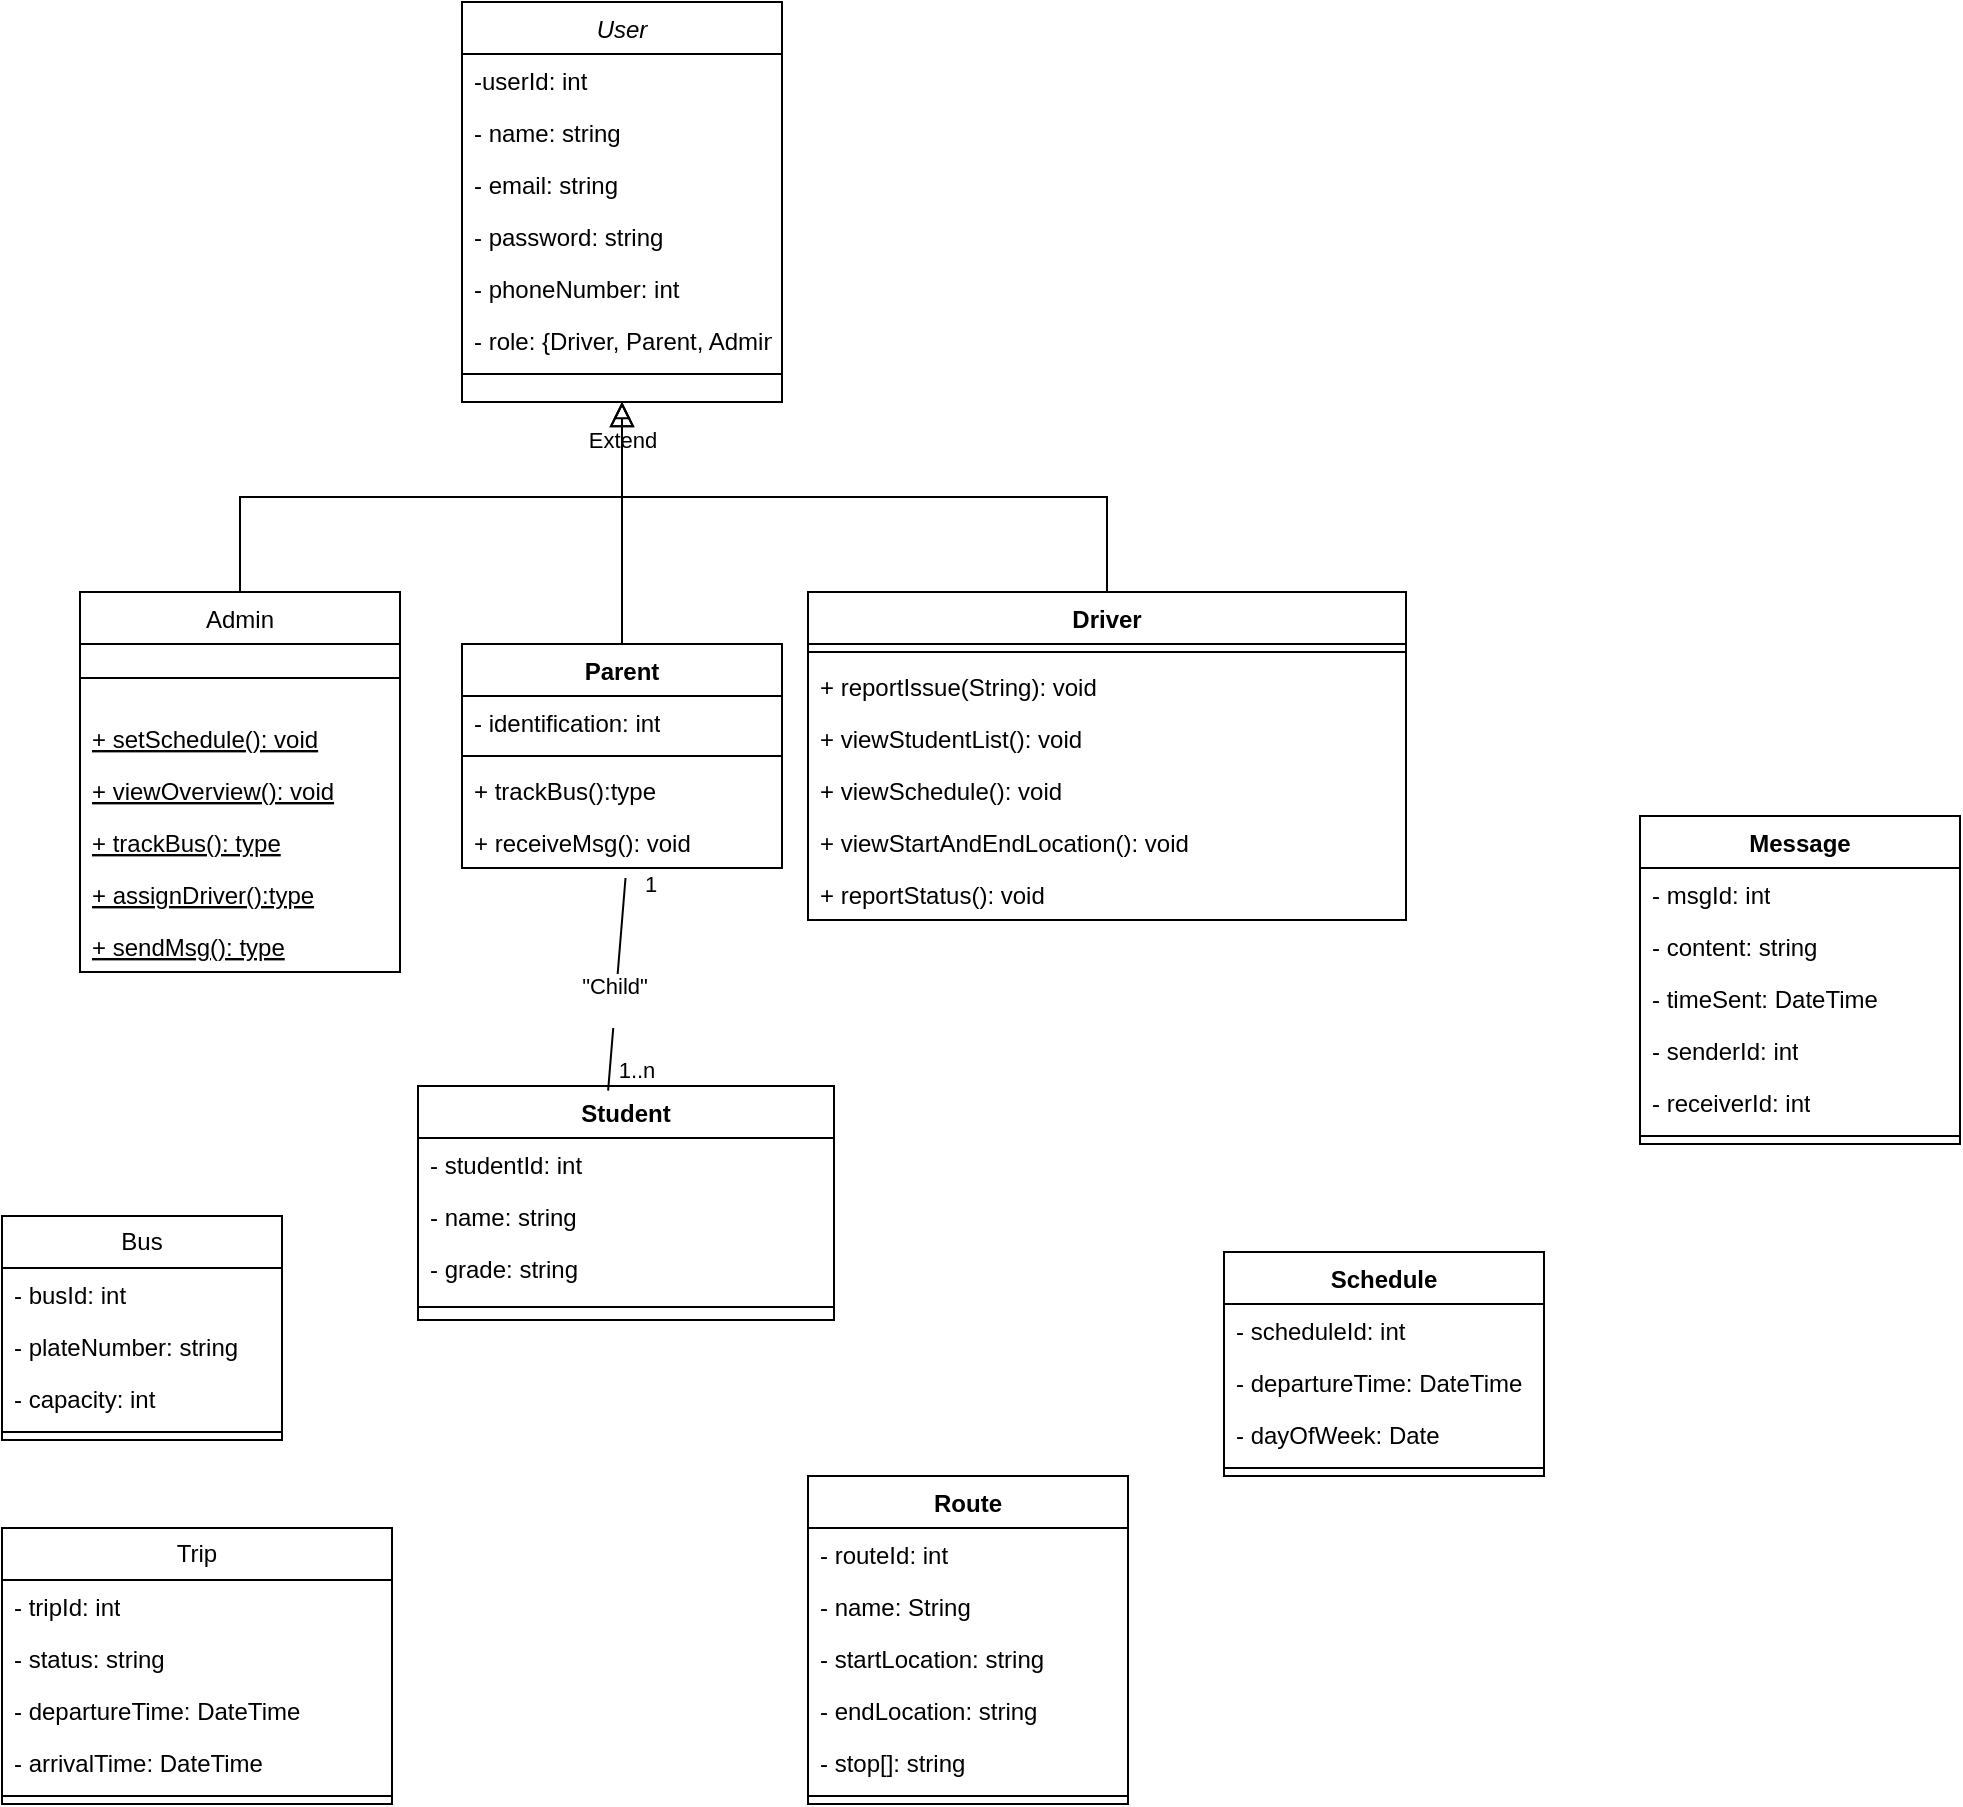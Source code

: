 <mxfile version="28.2.5">
  <diagram id="C5RBs43oDa-KdzZeNtuy" name="Page-1">
    <mxGraphModel dx="1327" dy="1696" grid="1" gridSize="13" guides="1" tooltips="1" connect="1" arrows="1" fold="1" page="0" pageScale="1" pageWidth="827" pageHeight="1169" math="0" shadow="0">
      <root>
        <mxCell id="WIyWlLk6GJQsqaUBKTNV-0" />
        <mxCell id="WIyWlLk6GJQsqaUBKTNV-1" parent="WIyWlLk6GJQsqaUBKTNV-0" />
        <mxCell id="zkfFHV4jXpPFQw0GAbJ--0" value="User" style="swimlane;fontStyle=2;align=center;verticalAlign=top;childLayout=stackLayout;horizontal=1;startSize=26;horizontalStack=0;resizeParent=1;resizeLast=0;collapsible=1;marginBottom=0;rounded=0;shadow=0;strokeWidth=1;" parent="WIyWlLk6GJQsqaUBKTNV-1" vertex="1">
          <mxGeometry x="230" y="30" width="160" height="200" as="geometry">
            <mxRectangle x="230" y="140" width="160" height="26" as="alternateBounds" />
          </mxGeometry>
        </mxCell>
        <mxCell id="zkfFHV4jXpPFQw0GAbJ--1" value="-userId: int" style="text;align=left;verticalAlign=top;spacingLeft=4;spacingRight=4;overflow=hidden;rotatable=0;points=[[0,0.5],[1,0.5]];portConstraint=eastwest;" parent="zkfFHV4jXpPFQw0GAbJ--0" vertex="1">
          <mxGeometry y="26" width="160" height="26" as="geometry" />
        </mxCell>
        <mxCell id="zkfFHV4jXpPFQw0GAbJ--2" value="- name: string" style="text;align=left;verticalAlign=top;spacingLeft=4;spacingRight=4;overflow=hidden;rotatable=0;points=[[0,0.5],[1,0.5]];portConstraint=eastwest;rounded=0;shadow=0;html=0;" parent="zkfFHV4jXpPFQw0GAbJ--0" vertex="1">
          <mxGeometry y="52" width="160" height="26" as="geometry" />
        </mxCell>
        <mxCell id="0v1Lmax2mDu-xanOgOhu-8" value="- email: string" style="text;strokeColor=none;fillColor=none;align=left;verticalAlign=top;spacingLeft=4;spacingRight=4;overflow=hidden;rotatable=0;points=[[0,0.5],[1,0.5]];portConstraint=eastwest;whiteSpace=wrap;html=1;" parent="zkfFHV4jXpPFQw0GAbJ--0" vertex="1">
          <mxGeometry y="78" width="160" height="26" as="geometry" />
        </mxCell>
        <mxCell id="0v1Lmax2mDu-xanOgOhu-9" value="- password: string" style="text;strokeColor=none;fillColor=none;align=left;verticalAlign=top;spacingLeft=4;spacingRight=4;overflow=hidden;rotatable=0;points=[[0,0.5],[1,0.5]];portConstraint=eastwest;whiteSpace=wrap;html=1;" parent="zkfFHV4jXpPFQw0GAbJ--0" vertex="1">
          <mxGeometry y="104" width="160" height="26" as="geometry" />
        </mxCell>
        <mxCell id="0v1Lmax2mDu-xanOgOhu-10" value="- phoneNumber: int" style="text;strokeColor=none;fillColor=none;align=left;verticalAlign=top;spacingLeft=4;spacingRight=4;overflow=hidden;rotatable=0;points=[[0,0.5],[1,0.5]];portConstraint=eastwest;whiteSpace=wrap;html=1;" parent="zkfFHV4jXpPFQw0GAbJ--0" vertex="1">
          <mxGeometry y="130" width="160" height="26" as="geometry" />
        </mxCell>
        <mxCell id="zkfFHV4jXpPFQw0GAbJ--3" value="- role: {Driver, Parent, Admin}" style="text;align=left;verticalAlign=top;spacingLeft=4;spacingRight=4;overflow=hidden;rotatable=0;points=[[0,0.5],[1,0.5]];portConstraint=eastwest;rounded=0;shadow=0;html=0;" parent="zkfFHV4jXpPFQw0GAbJ--0" vertex="1">
          <mxGeometry y="156" width="160" height="26" as="geometry" />
        </mxCell>
        <mxCell id="zkfFHV4jXpPFQw0GAbJ--4" value="" style="line;html=1;strokeWidth=1;align=left;verticalAlign=middle;spacingTop=-1;spacingLeft=3;spacingRight=3;rotatable=0;labelPosition=right;points=[];portConstraint=eastwest;" parent="zkfFHV4jXpPFQw0GAbJ--0" vertex="1">
          <mxGeometry y="182" width="160" height="8" as="geometry" />
        </mxCell>
        <mxCell id="zkfFHV4jXpPFQw0GAbJ--6" value="Admin" style="swimlane;fontStyle=0;align=center;verticalAlign=top;childLayout=stackLayout;horizontal=1;startSize=26;horizontalStack=0;resizeParent=1;resizeLast=0;collapsible=1;marginBottom=0;rounded=0;shadow=0;strokeWidth=1;" parent="WIyWlLk6GJQsqaUBKTNV-1" vertex="1">
          <mxGeometry x="39" y="325" width="160" height="190" as="geometry">
            <mxRectangle x="130" y="380" width="160" height="26" as="alternateBounds" />
          </mxGeometry>
        </mxCell>
        <mxCell id="zkfFHV4jXpPFQw0GAbJ--9" value="" style="line;html=1;strokeWidth=1;align=left;verticalAlign=middle;spacingTop=-1;spacingLeft=3;spacingRight=3;rotatable=0;labelPosition=right;points=[];portConstraint=eastwest;" parent="zkfFHV4jXpPFQw0GAbJ--6" vertex="1">
          <mxGeometry y="26" width="160" height="34" as="geometry" />
        </mxCell>
        <mxCell id="zkfFHV4jXpPFQw0GAbJ--10" value="+ setSchedule(): void" style="text;align=left;verticalAlign=top;spacingLeft=4;spacingRight=4;overflow=hidden;rotatable=0;points=[[0,0.5],[1,0.5]];portConstraint=eastwest;fontStyle=4" parent="zkfFHV4jXpPFQw0GAbJ--6" vertex="1">
          <mxGeometry y="60" width="160" height="26" as="geometry" />
        </mxCell>
        <mxCell id="0v1Lmax2mDu-xanOgOhu-19" value="+ viewOverview(): void" style="text;align=left;verticalAlign=top;spacingLeft=4;spacingRight=4;overflow=hidden;rotatable=0;points=[[0,0.5],[1,0.5]];portConstraint=eastwest;fontStyle=4" parent="zkfFHV4jXpPFQw0GAbJ--6" vertex="1">
          <mxGeometry y="86" width="160" height="26" as="geometry" />
        </mxCell>
        <mxCell id="0v1Lmax2mDu-xanOgOhu-20" value="+ trackBus(): type" style="text;align=left;verticalAlign=top;spacingLeft=4;spacingRight=4;overflow=hidden;rotatable=0;points=[[0,0.5],[1,0.5]];portConstraint=eastwest;fontStyle=4" parent="zkfFHV4jXpPFQw0GAbJ--6" vertex="1">
          <mxGeometry y="112" width="160" height="26" as="geometry" />
        </mxCell>
        <mxCell id="0v1Lmax2mDu-xanOgOhu-21" value="+ assignDriver():type" style="text;align=left;verticalAlign=top;spacingLeft=4;spacingRight=4;overflow=hidden;rotatable=0;points=[[0,0.5],[1,0.5]];portConstraint=eastwest;fontStyle=4" parent="zkfFHV4jXpPFQw0GAbJ--6" vertex="1">
          <mxGeometry y="138" width="160" height="26" as="geometry" />
        </mxCell>
        <mxCell id="0v1Lmax2mDu-xanOgOhu-22" value="+ sendMsg(): type" style="text;align=left;verticalAlign=top;spacingLeft=4;spacingRight=4;overflow=hidden;rotatable=0;points=[[0,0.5],[1,0.5]];portConstraint=eastwest;fontStyle=4" parent="zkfFHV4jXpPFQw0GAbJ--6" vertex="1">
          <mxGeometry y="164" width="160" height="26" as="geometry" />
        </mxCell>
        <mxCell id="zkfFHV4jXpPFQw0GAbJ--12" value="" style="endArrow=block;endSize=10;endFill=0;shadow=0;strokeWidth=1;rounded=0;curved=0;edgeStyle=elbowEdgeStyle;elbow=vertical;" parent="WIyWlLk6GJQsqaUBKTNV-1" source="zkfFHV4jXpPFQw0GAbJ--6" target="zkfFHV4jXpPFQw0GAbJ--0" edge="1">
          <mxGeometry width="160" relative="1" as="geometry">
            <mxPoint x="200" y="203" as="sourcePoint" />
            <mxPoint x="200" y="203" as="targetPoint" />
          </mxGeometry>
        </mxCell>
        <mxCell id="zkfFHV4jXpPFQw0GAbJ--16" value="" style="endArrow=block;endSize=10;endFill=0;shadow=0;strokeWidth=1;rounded=0;curved=0;edgeStyle=elbowEdgeStyle;elbow=vertical;exitX=0.5;exitY=0;exitDx=0;exitDy=0;" parent="WIyWlLk6GJQsqaUBKTNV-1" source="0v1Lmax2mDu-xanOgOhu-29" target="zkfFHV4jXpPFQw0GAbJ--0" edge="1">
          <mxGeometry width="160" relative="1" as="geometry">
            <mxPoint x="429" y="340" as="sourcePoint" />
            <mxPoint x="310" y="271" as="targetPoint" />
          </mxGeometry>
        </mxCell>
        <mxCell id="0v1Lmax2mDu-xanOgOhu-25" value="Extend" style="edgeLabel;html=1;align=center;verticalAlign=middle;resizable=0;points=[];" parent="zkfFHV4jXpPFQw0GAbJ--16" vertex="1" connectable="0">
          <mxGeometry x="0.693" relative="1" as="geometry">
            <mxPoint as="offset" />
          </mxGeometry>
        </mxCell>
        <mxCell id="0v1Lmax2mDu-xanOgOhu-29" value="Parent" style="swimlane;fontStyle=1;align=center;verticalAlign=top;childLayout=stackLayout;horizontal=1;startSize=26;horizontalStack=0;resizeParent=1;resizeParentMax=0;resizeLast=0;collapsible=1;marginBottom=0;whiteSpace=wrap;html=1;" parent="WIyWlLk6GJQsqaUBKTNV-1" vertex="1">
          <mxGeometry x="230" y="351" width="160" height="112" as="geometry" />
        </mxCell>
        <mxCell id="BbUi4a3zRIAKSdrKh5S6-75" value="- identification: int" style="text;strokeColor=none;fillColor=none;align=left;verticalAlign=top;spacingLeft=4;spacingRight=4;overflow=hidden;rotatable=0;points=[[0,0.5],[1,0.5]];portConstraint=eastwest;whiteSpace=wrap;html=1;" vertex="1" parent="0v1Lmax2mDu-xanOgOhu-29">
          <mxGeometry y="26" width="160" height="26" as="geometry" />
        </mxCell>
        <mxCell id="0v1Lmax2mDu-xanOgOhu-31" value="" style="line;strokeWidth=1;fillColor=none;align=left;verticalAlign=middle;spacingTop=-1;spacingLeft=3;spacingRight=3;rotatable=0;labelPosition=right;points=[];portConstraint=eastwest;strokeColor=inherit;" parent="0v1Lmax2mDu-xanOgOhu-29" vertex="1">
          <mxGeometry y="52" width="160" height="8" as="geometry" />
        </mxCell>
        <mxCell id="0v1Lmax2mDu-xanOgOhu-32" value="+ trackBus():type" style="text;strokeColor=none;fillColor=none;align=left;verticalAlign=top;spacingLeft=4;spacingRight=4;overflow=hidden;rotatable=0;points=[[0,0.5],[1,0.5]];portConstraint=eastwest;whiteSpace=wrap;html=1;" parent="0v1Lmax2mDu-xanOgOhu-29" vertex="1">
          <mxGeometry y="60" width="160" height="26" as="geometry" />
        </mxCell>
        <mxCell id="0v1Lmax2mDu-xanOgOhu-33" value="+ receiveMsg(): void" style="text;strokeColor=none;fillColor=none;align=left;verticalAlign=top;spacingLeft=4;spacingRight=4;overflow=hidden;rotatable=0;points=[[0,0.5],[1,0.5]];portConstraint=eastwest;whiteSpace=wrap;html=1;" parent="0v1Lmax2mDu-xanOgOhu-29" vertex="1">
          <mxGeometry y="86" width="160" height="26" as="geometry" />
        </mxCell>
        <mxCell id="0v1Lmax2mDu-xanOgOhu-34" value="Driver" style="swimlane;fontStyle=1;align=center;verticalAlign=top;childLayout=stackLayout;horizontal=1;startSize=26;horizontalStack=0;resizeParent=1;resizeParentMax=0;resizeLast=0;collapsible=1;marginBottom=0;whiteSpace=wrap;html=1;" parent="WIyWlLk6GJQsqaUBKTNV-1" vertex="1">
          <mxGeometry x="403" y="325" width="299" height="164" as="geometry" />
        </mxCell>
        <mxCell id="0v1Lmax2mDu-xanOgOhu-36" value="" style="line;strokeWidth=1;fillColor=none;align=left;verticalAlign=middle;spacingTop=-1;spacingLeft=3;spacingRight=3;rotatable=0;labelPosition=right;points=[];portConstraint=eastwest;strokeColor=inherit;" parent="0v1Lmax2mDu-xanOgOhu-34" vertex="1">
          <mxGeometry y="26" width="299" height="8" as="geometry" />
        </mxCell>
        <mxCell id="0v1Lmax2mDu-xanOgOhu-37" value="+ reportIssue(String): void" style="text;strokeColor=none;fillColor=none;align=left;verticalAlign=top;spacingLeft=4;spacingRight=4;overflow=hidden;rotatable=0;points=[[0,0.5],[1,0.5]];portConstraint=eastwest;whiteSpace=wrap;html=1;" parent="0v1Lmax2mDu-xanOgOhu-34" vertex="1">
          <mxGeometry y="34" width="299" height="26" as="geometry" />
        </mxCell>
        <mxCell id="BbUi4a3zRIAKSdrKh5S6-0" value="+ viewStudentList(): void" style="text;strokeColor=none;fillColor=none;align=left;verticalAlign=top;spacingLeft=4;spacingRight=4;overflow=hidden;rotatable=0;points=[[0,0.5],[1,0.5]];portConstraint=eastwest;whiteSpace=wrap;html=1;" vertex="1" parent="0v1Lmax2mDu-xanOgOhu-34">
          <mxGeometry y="60" width="299" height="26" as="geometry" />
        </mxCell>
        <mxCell id="BbUi4a3zRIAKSdrKh5S6-2" value="+ viewSchedule(): void" style="text;strokeColor=none;fillColor=none;align=left;verticalAlign=top;spacingLeft=4;spacingRight=4;overflow=hidden;rotatable=0;points=[[0,0.5],[1,0.5]];portConstraint=eastwest;whiteSpace=wrap;html=1;" vertex="1" parent="0v1Lmax2mDu-xanOgOhu-34">
          <mxGeometry y="86" width="299" height="26" as="geometry" />
        </mxCell>
        <mxCell id="BbUi4a3zRIAKSdrKh5S6-3" value="+ viewStartAndEndLocation(): void" style="text;strokeColor=none;fillColor=none;align=left;verticalAlign=top;spacingLeft=4;spacingRight=4;overflow=hidden;rotatable=0;points=[[0,0.5],[1,0.5]];portConstraint=eastwest;whiteSpace=wrap;html=1;" vertex="1" parent="0v1Lmax2mDu-xanOgOhu-34">
          <mxGeometry y="112" width="299" height="26" as="geometry" />
        </mxCell>
        <mxCell id="BbUi4a3zRIAKSdrKh5S6-1" value="+ reportStatus(): void" style="text;strokeColor=none;fillColor=none;align=left;verticalAlign=top;spacingLeft=4;spacingRight=4;overflow=hidden;rotatable=0;points=[[0,0.5],[1,0.5]];portConstraint=eastwest;whiteSpace=wrap;html=1;" vertex="1" parent="0v1Lmax2mDu-xanOgOhu-34">
          <mxGeometry y="138" width="299" height="26" as="geometry" />
        </mxCell>
        <mxCell id="0v1Lmax2mDu-xanOgOhu-46" value="" style="endArrow=block;endFill=0;html=1;rounded=0;exitX=0.5;exitY=0;exitDx=0;exitDy=0;entryX=0.5;entryY=1;entryDx=0;entryDy=0;edgeStyle=orthogonalEdgeStyle;" parent="WIyWlLk6GJQsqaUBKTNV-1" source="0v1Lmax2mDu-xanOgOhu-34" target="zkfFHV4jXpPFQw0GAbJ--0" edge="1">
          <mxGeometry width="160" relative="1" as="geometry">
            <mxPoint x="364" y="494" as="sourcePoint" />
            <mxPoint x="524" y="494" as="targetPoint" />
          </mxGeometry>
        </mxCell>
        <mxCell id="BbUi4a3zRIAKSdrKh5S6-6" value="Student" style="swimlane;fontStyle=1;align=center;verticalAlign=top;childLayout=stackLayout;horizontal=1;startSize=26;horizontalStack=0;resizeParent=1;resizeParentMax=0;resizeLast=0;collapsible=1;marginBottom=0;whiteSpace=wrap;html=1;" vertex="1" parent="WIyWlLk6GJQsqaUBKTNV-1">
          <mxGeometry x="208" y="572" width="208" height="117" as="geometry" />
        </mxCell>
        <mxCell id="BbUi4a3zRIAKSdrKh5S6-11" value="- studentId: int" style="text;strokeColor=none;fillColor=none;align=left;verticalAlign=top;spacingLeft=4;spacingRight=4;overflow=hidden;rotatable=0;points=[[0,0.5],[1,0.5]];portConstraint=eastwest;whiteSpace=wrap;html=1;" vertex="1" parent="BbUi4a3zRIAKSdrKh5S6-6">
          <mxGeometry y="26" width="208" height="26" as="geometry" />
        </mxCell>
        <mxCell id="BbUi4a3zRIAKSdrKh5S6-12" value="- name: string" style="text;strokeColor=none;fillColor=none;align=left;verticalAlign=top;spacingLeft=4;spacingRight=4;overflow=hidden;rotatable=0;points=[[0,0.5],[1,0.5]];portConstraint=eastwest;whiteSpace=wrap;html=1;" vertex="1" parent="BbUi4a3zRIAKSdrKh5S6-6">
          <mxGeometry y="52" width="208" height="26" as="geometry" />
        </mxCell>
        <mxCell id="BbUi4a3zRIAKSdrKh5S6-13" value="- grade: string" style="text;strokeColor=none;fillColor=none;align=left;verticalAlign=top;spacingLeft=4;spacingRight=4;overflow=hidden;rotatable=0;points=[[0,0.5],[1,0.5]];portConstraint=eastwest;whiteSpace=wrap;html=1;" vertex="1" parent="BbUi4a3zRIAKSdrKh5S6-6">
          <mxGeometry y="78" width="208" height="26" as="geometry" />
        </mxCell>
        <mxCell id="BbUi4a3zRIAKSdrKh5S6-7" value="" style="line;strokeWidth=1;fillColor=none;align=left;verticalAlign=middle;spacingTop=-1;spacingLeft=3;spacingRight=3;rotatable=0;labelPosition=right;points=[];portConstraint=eastwest;strokeColor=inherit;" vertex="1" parent="BbUi4a3zRIAKSdrKh5S6-6">
          <mxGeometry y="104" width="208" height="13" as="geometry" />
        </mxCell>
        <mxCell id="BbUi4a3zRIAKSdrKh5S6-33" value="" style="endArrow=none;html=1;rounded=0;entryX=0.511;entryY=1.192;entryDx=0;entryDy=0;entryPerimeter=0;exitX=0.457;exitY=0.02;exitDx=0;exitDy=0;exitPerimeter=0;" edge="1" parent="WIyWlLk6GJQsqaUBKTNV-1" source="BbUi4a3zRIAKSdrKh5S6-6" target="0v1Lmax2mDu-xanOgOhu-33">
          <mxGeometry relative="1" as="geometry">
            <mxPoint x="312" y="585" as="sourcePoint" />
            <mxPoint x="524" y="515" as="targetPoint" />
          </mxGeometry>
        </mxCell>
        <mxCell id="BbUi4a3zRIAKSdrKh5S6-34" value="1" style="edgeLabel;html=1;align=center;verticalAlign=middle;resizable=0;points=[];" vertex="1" connectable="0" parent="BbUi4a3zRIAKSdrKh5S6-33">
          <mxGeometry x="0.71" y="-1" relative="1" as="geometry">
            <mxPoint x="12" y="-13" as="offset" />
          </mxGeometry>
        </mxCell>
        <mxCell id="BbUi4a3zRIAKSdrKh5S6-35" value="1..n" style="edgeLabel;html=1;align=center;verticalAlign=middle;resizable=0;points=[];" vertex="1" connectable="0" parent="BbUi4a3zRIAKSdrKh5S6-33">
          <mxGeometry x="-0.804" y="-1" relative="1" as="geometry">
            <mxPoint x="12" as="offset" />
          </mxGeometry>
        </mxCell>
        <mxCell id="BbUi4a3zRIAKSdrKh5S6-45" value="&quot;Child&quot;&lt;div&gt;&lt;br&gt;&lt;/div&gt;" style="edgeLabel;html=1;align=center;verticalAlign=middle;resizable=0;points=[];" vertex="1" connectable="0" parent="BbUi4a3zRIAKSdrKh5S6-33">
          <mxGeometry x="0.063" y="2" relative="1" as="geometry">
            <mxPoint y="11" as="offset" />
          </mxGeometry>
        </mxCell>
        <mxCell id="BbUi4a3zRIAKSdrKh5S6-37" value="Bus" style="swimlane;fontStyle=0;childLayout=stackLayout;horizontal=1;startSize=26;fillColor=none;horizontalStack=0;resizeParent=1;resizeParentMax=0;resizeLast=0;collapsible=1;marginBottom=0;whiteSpace=wrap;html=1;" vertex="1" parent="WIyWlLk6GJQsqaUBKTNV-1">
          <mxGeometry y="637" width="140" height="112" as="geometry" />
        </mxCell>
        <mxCell id="BbUi4a3zRIAKSdrKh5S6-38" value="- busId: int" style="text;strokeColor=none;fillColor=none;align=left;verticalAlign=top;spacingLeft=4;spacingRight=4;overflow=hidden;rotatable=0;points=[[0,0.5],[1,0.5]];portConstraint=eastwest;whiteSpace=wrap;html=1;" vertex="1" parent="BbUi4a3zRIAKSdrKh5S6-37">
          <mxGeometry y="26" width="140" height="26" as="geometry" />
        </mxCell>
        <mxCell id="BbUi4a3zRIAKSdrKh5S6-39" value="- plateNumber: string" style="text;strokeColor=none;fillColor=none;align=left;verticalAlign=top;spacingLeft=4;spacingRight=4;overflow=hidden;rotatable=0;points=[[0,0.5],[1,0.5]];portConstraint=eastwest;whiteSpace=wrap;html=1;" vertex="1" parent="BbUi4a3zRIAKSdrKh5S6-37">
          <mxGeometry y="52" width="140" height="26" as="geometry" />
        </mxCell>
        <mxCell id="BbUi4a3zRIAKSdrKh5S6-40" value="- capacity: int" style="text;strokeColor=none;fillColor=none;align=left;verticalAlign=top;spacingLeft=4;spacingRight=4;overflow=hidden;rotatable=0;points=[[0,0.5],[1,0.5]];portConstraint=eastwest;whiteSpace=wrap;html=1;" vertex="1" parent="BbUi4a3zRIAKSdrKh5S6-37">
          <mxGeometry y="78" width="140" height="26" as="geometry" />
        </mxCell>
        <mxCell id="BbUi4a3zRIAKSdrKh5S6-48" value="" style="line;strokeWidth=1;fillColor=none;align=left;verticalAlign=middle;spacingTop=-1;spacingLeft=3;spacingRight=3;rotatable=0;labelPosition=right;points=[];portConstraint=eastwest;strokeColor=inherit;" vertex="1" parent="BbUi4a3zRIAKSdrKh5S6-37">
          <mxGeometry y="104" width="140" height="8" as="geometry" />
        </mxCell>
        <mxCell id="BbUi4a3zRIAKSdrKh5S6-41" value="Trip" style="swimlane;fontStyle=0;childLayout=stackLayout;horizontal=1;startSize=26;fillColor=none;horizontalStack=0;resizeParent=1;resizeParentMax=0;resizeLast=0;collapsible=1;marginBottom=0;whiteSpace=wrap;html=1;" vertex="1" parent="WIyWlLk6GJQsqaUBKTNV-1">
          <mxGeometry y="793" width="195" height="138" as="geometry" />
        </mxCell>
        <mxCell id="BbUi4a3zRIAKSdrKh5S6-42" value="- tripId: int" style="text;strokeColor=none;fillColor=none;align=left;verticalAlign=top;spacingLeft=4;spacingRight=4;overflow=hidden;rotatable=0;points=[[0,0.5],[1,0.5]];portConstraint=eastwest;whiteSpace=wrap;html=1;" vertex="1" parent="BbUi4a3zRIAKSdrKh5S6-41">
          <mxGeometry y="26" width="195" height="26" as="geometry" />
        </mxCell>
        <mxCell id="BbUi4a3zRIAKSdrKh5S6-43" value="- status: string" style="text;strokeColor=none;fillColor=none;align=left;verticalAlign=top;spacingLeft=4;spacingRight=4;overflow=hidden;rotatable=0;points=[[0,0.5],[1,0.5]];portConstraint=eastwest;whiteSpace=wrap;html=1;" vertex="1" parent="BbUi4a3zRIAKSdrKh5S6-41">
          <mxGeometry y="52" width="195" height="26" as="geometry" />
        </mxCell>
        <mxCell id="BbUi4a3zRIAKSdrKh5S6-44" value="- departureTime: DateTime" style="text;strokeColor=none;fillColor=none;align=left;verticalAlign=top;spacingLeft=4;spacingRight=4;overflow=hidden;rotatable=0;points=[[0,0.5],[1,0.5]];portConstraint=eastwest;whiteSpace=wrap;html=1;" vertex="1" parent="BbUi4a3zRIAKSdrKh5S6-41">
          <mxGeometry y="78" width="195" height="26" as="geometry" />
        </mxCell>
        <mxCell id="BbUi4a3zRIAKSdrKh5S6-50" value="- arrivalTime: DateTime" style="text;strokeColor=none;fillColor=none;align=left;verticalAlign=top;spacingLeft=4;spacingRight=4;overflow=hidden;rotatable=0;points=[[0,0.5],[1,0.5]];portConstraint=eastwest;whiteSpace=wrap;html=1;" vertex="1" parent="BbUi4a3zRIAKSdrKh5S6-41">
          <mxGeometry y="104" width="195" height="26" as="geometry" />
        </mxCell>
        <mxCell id="BbUi4a3zRIAKSdrKh5S6-49" value="" style="line;strokeWidth=1;fillColor=none;align=left;verticalAlign=middle;spacingTop=-1;spacingLeft=3;spacingRight=3;rotatable=0;labelPosition=right;points=[];portConstraint=eastwest;strokeColor=inherit;" vertex="1" parent="BbUi4a3zRIAKSdrKh5S6-41">
          <mxGeometry y="130" width="195" height="8" as="geometry" />
        </mxCell>
        <mxCell id="BbUi4a3zRIAKSdrKh5S6-52" value="Route" style="swimlane;fontStyle=1;align=center;verticalAlign=top;childLayout=stackLayout;horizontal=1;startSize=26;horizontalStack=0;resizeParent=1;resizeParentMax=0;resizeLast=0;collapsible=1;marginBottom=0;whiteSpace=wrap;html=1;" vertex="1" parent="WIyWlLk6GJQsqaUBKTNV-1">
          <mxGeometry x="403" y="767" width="160" height="164" as="geometry" />
        </mxCell>
        <mxCell id="BbUi4a3zRIAKSdrKh5S6-53" value="- routeId: int" style="text;strokeColor=none;fillColor=none;align=left;verticalAlign=top;spacingLeft=4;spacingRight=4;overflow=hidden;rotatable=0;points=[[0,0.5],[1,0.5]];portConstraint=eastwest;whiteSpace=wrap;html=1;" vertex="1" parent="BbUi4a3zRIAKSdrKh5S6-52">
          <mxGeometry y="26" width="160" height="26" as="geometry" />
        </mxCell>
        <mxCell id="BbUi4a3zRIAKSdrKh5S6-57" value="- name: String" style="text;strokeColor=none;fillColor=none;align=left;verticalAlign=top;spacingLeft=4;spacingRight=4;overflow=hidden;rotatable=0;points=[[0,0.5],[1,0.5]];portConstraint=eastwest;whiteSpace=wrap;html=1;" vertex="1" parent="BbUi4a3zRIAKSdrKh5S6-52">
          <mxGeometry y="52" width="160" height="26" as="geometry" />
        </mxCell>
        <mxCell id="BbUi4a3zRIAKSdrKh5S6-58" value="- startLocation: string" style="text;strokeColor=none;fillColor=none;align=left;verticalAlign=top;spacingLeft=4;spacingRight=4;overflow=hidden;rotatable=0;points=[[0,0.5],[1,0.5]];portConstraint=eastwest;whiteSpace=wrap;html=1;" vertex="1" parent="BbUi4a3zRIAKSdrKh5S6-52">
          <mxGeometry y="78" width="160" height="26" as="geometry" />
        </mxCell>
        <mxCell id="BbUi4a3zRIAKSdrKh5S6-56" value="- endLocation: string" style="text;strokeColor=none;fillColor=none;align=left;verticalAlign=top;spacingLeft=4;spacingRight=4;overflow=hidden;rotatable=0;points=[[0,0.5],[1,0.5]];portConstraint=eastwest;whiteSpace=wrap;html=1;" vertex="1" parent="BbUi4a3zRIAKSdrKh5S6-52">
          <mxGeometry y="104" width="160" height="26" as="geometry" />
        </mxCell>
        <mxCell id="BbUi4a3zRIAKSdrKh5S6-59" value="- stop[]: string" style="text;strokeColor=none;fillColor=none;align=left;verticalAlign=top;spacingLeft=4;spacingRight=4;overflow=hidden;rotatable=0;points=[[0,0.5],[1,0.5]];portConstraint=eastwest;whiteSpace=wrap;html=1;" vertex="1" parent="BbUi4a3zRIAKSdrKh5S6-52">
          <mxGeometry y="130" width="160" height="26" as="geometry" />
        </mxCell>
        <mxCell id="BbUi4a3zRIAKSdrKh5S6-54" value="" style="line;strokeWidth=1;fillColor=none;align=left;verticalAlign=middle;spacingTop=-1;spacingLeft=3;spacingRight=3;rotatable=0;labelPosition=right;points=[];portConstraint=eastwest;strokeColor=inherit;" vertex="1" parent="BbUi4a3zRIAKSdrKh5S6-52">
          <mxGeometry y="156" width="160" height="8" as="geometry" />
        </mxCell>
        <mxCell id="BbUi4a3zRIAKSdrKh5S6-60" value="Schedule" style="swimlane;fontStyle=1;align=center;verticalAlign=top;childLayout=stackLayout;horizontal=1;startSize=26;horizontalStack=0;resizeParent=1;resizeParentMax=0;resizeLast=0;collapsible=1;marginBottom=0;whiteSpace=wrap;html=1;" vertex="1" parent="WIyWlLk6GJQsqaUBKTNV-1">
          <mxGeometry x="611" y="655" width="160" height="112" as="geometry" />
        </mxCell>
        <mxCell id="BbUi4a3zRIAKSdrKh5S6-64" value="- scheduleId: int" style="text;strokeColor=none;fillColor=none;align=left;verticalAlign=top;spacingLeft=4;spacingRight=4;overflow=hidden;rotatable=0;points=[[0,0.5],[1,0.5]];portConstraint=eastwest;whiteSpace=wrap;html=1;" vertex="1" parent="BbUi4a3zRIAKSdrKh5S6-60">
          <mxGeometry y="26" width="160" height="26" as="geometry" />
        </mxCell>
        <mxCell id="BbUi4a3zRIAKSdrKh5S6-61" value="- departureTime: DateTime" style="text;strokeColor=none;fillColor=none;align=left;verticalAlign=top;spacingLeft=4;spacingRight=4;overflow=hidden;rotatable=0;points=[[0,0.5],[1,0.5]];portConstraint=eastwest;whiteSpace=wrap;html=1;" vertex="1" parent="BbUi4a3zRIAKSdrKh5S6-60">
          <mxGeometry y="52" width="160" height="26" as="geometry" />
        </mxCell>
        <mxCell id="BbUi4a3zRIAKSdrKh5S6-65" value="- dayOfWeek: Date" style="text;strokeColor=none;fillColor=none;align=left;verticalAlign=top;spacingLeft=4;spacingRight=4;overflow=hidden;rotatable=0;points=[[0,0.5],[1,0.5]];portConstraint=eastwest;whiteSpace=wrap;html=1;" vertex="1" parent="BbUi4a3zRIAKSdrKh5S6-60">
          <mxGeometry y="78" width="160" height="26" as="geometry" />
        </mxCell>
        <mxCell id="BbUi4a3zRIAKSdrKh5S6-62" value="" style="line;strokeWidth=1;fillColor=none;align=left;verticalAlign=middle;spacingTop=-1;spacingLeft=3;spacingRight=3;rotatable=0;labelPosition=right;points=[];portConstraint=eastwest;strokeColor=inherit;" vertex="1" parent="BbUi4a3zRIAKSdrKh5S6-60">
          <mxGeometry y="104" width="160" height="8" as="geometry" />
        </mxCell>
        <mxCell id="BbUi4a3zRIAKSdrKh5S6-66" value="Message" style="swimlane;fontStyle=1;align=center;verticalAlign=top;childLayout=stackLayout;horizontal=1;startSize=26;horizontalStack=0;resizeParent=1;resizeParentMax=0;resizeLast=0;collapsible=1;marginBottom=0;whiteSpace=wrap;html=1;" vertex="1" parent="WIyWlLk6GJQsqaUBKTNV-1">
          <mxGeometry x="819" y="437" width="160" height="164" as="geometry" />
        </mxCell>
        <mxCell id="BbUi4a3zRIAKSdrKh5S6-67" value="- msgId: int" style="text;strokeColor=none;fillColor=none;align=left;verticalAlign=top;spacingLeft=4;spacingRight=4;overflow=hidden;rotatable=0;points=[[0,0.5],[1,0.5]];portConstraint=eastwest;whiteSpace=wrap;html=1;" vertex="1" parent="BbUi4a3zRIAKSdrKh5S6-66">
          <mxGeometry y="26" width="160" height="26" as="geometry" />
        </mxCell>
        <mxCell id="BbUi4a3zRIAKSdrKh5S6-72" value="- content: string" style="text;strokeColor=none;fillColor=none;align=left;verticalAlign=top;spacingLeft=4;spacingRight=4;overflow=hidden;rotatable=0;points=[[0,0.5],[1,0.5]];portConstraint=eastwest;whiteSpace=wrap;html=1;" vertex="1" parent="BbUi4a3zRIAKSdrKh5S6-66">
          <mxGeometry y="52" width="160" height="26" as="geometry" />
        </mxCell>
        <mxCell id="BbUi4a3zRIAKSdrKh5S6-71" value="- timeSent: DateTime" style="text;strokeColor=none;fillColor=none;align=left;verticalAlign=top;spacingLeft=4;spacingRight=4;overflow=hidden;rotatable=0;points=[[0,0.5],[1,0.5]];portConstraint=eastwest;whiteSpace=wrap;html=1;" vertex="1" parent="BbUi4a3zRIAKSdrKh5S6-66">
          <mxGeometry y="78" width="160" height="26" as="geometry" />
        </mxCell>
        <mxCell id="BbUi4a3zRIAKSdrKh5S6-73" value="- senderId: int" style="text;strokeColor=none;fillColor=none;align=left;verticalAlign=top;spacingLeft=4;spacingRight=4;overflow=hidden;rotatable=0;points=[[0,0.5],[1,0.5]];portConstraint=eastwest;whiteSpace=wrap;html=1;" vertex="1" parent="BbUi4a3zRIAKSdrKh5S6-66">
          <mxGeometry y="104" width="160" height="26" as="geometry" />
        </mxCell>
        <mxCell id="BbUi4a3zRIAKSdrKh5S6-74" value="- receiverId: int" style="text;strokeColor=none;fillColor=none;align=left;verticalAlign=top;spacingLeft=4;spacingRight=4;overflow=hidden;rotatable=0;points=[[0,0.5],[1,0.5]];portConstraint=eastwest;whiteSpace=wrap;html=1;" vertex="1" parent="BbUi4a3zRIAKSdrKh5S6-66">
          <mxGeometry y="130" width="160" height="26" as="geometry" />
        </mxCell>
        <mxCell id="BbUi4a3zRIAKSdrKh5S6-68" value="" style="line;strokeWidth=1;fillColor=none;align=left;verticalAlign=middle;spacingTop=-1;spacingLeft=3;spacingRight=3;rotatable=0;labelPosition=right;points=[];portConstraint=eastwest;strokeColor=inherit;" vertex="1" parent="BbUi4a3zRIAKSdrKh5S6-66">
          <mxGeometry y="156" width="160" height="8" as="geometry" />
        </mxCell>
      </root>
    </mxGraphModel>
  </diagram>
</mxfile>

